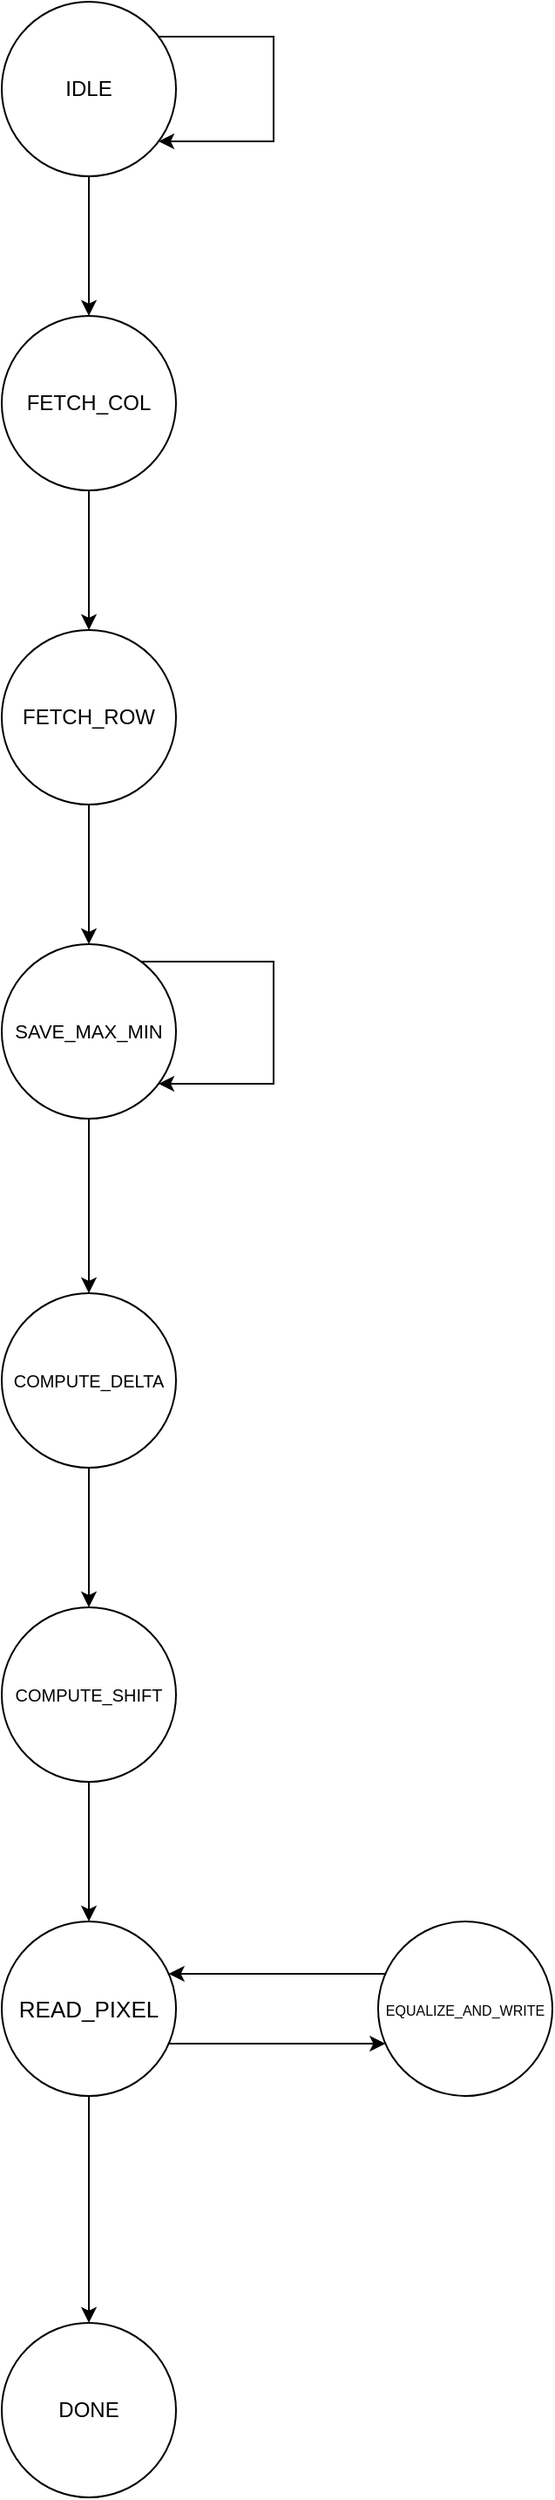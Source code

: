 <mxfile version="14.9.2" type="device"><diagram id="C5RBs43oDa-KdzZeNtuy" name="Page-1"><mxGraphModel dx="1422" dy="762" grid="1" gridSize="10" guides="1" tooltips="1" connect="1" arrows="1" fold="1" page="1" pageScale="1" pageWidth="827" pageHeight="1169" math="0" shadow="0"><root><mxCell id="WIyWlLk6GJQsqaUBKTNV-0"/><mxCell id="WIyWlLk6GJQsqaUBKTNV-1" parent="WIyWlLk6GJQsqaUBKTNV-0"/><mxCell id="NG1tB1cLcvoPEcm5Lu9O-2" value="" style="edgeStyle=orthogonalEdgeStyle;rounded=0;orthogonalLoop=1;jettySize=auto;html=1;" parent="WIyWlLk6GJQsqaUBKTNV-1" source="NG1tB1cLcvoPEcm5Lu9O-0" target="NG1tB1cLcvoPEcm5Lu9O-1" edge="1"><mxGeometry relative="1" as="geometry"/></mxCell><mxCell id="NG1tB1cLcvoPEcm5Lu9O-0" value="IDLE&lt;br&gt;" style="ellipse;whiteSpace=wrap;html=1;aspect=fixed;fixDash=0;autosize=0;" parent="WIyWlLk6GJQsqaUBKTNV-1" vertex="1"><mxGeometry x="364" y="40" width="100" height="100" as="geometry"/></mxCell><mxCell id="NG1tB1cLcvoPEcm5Lu9O-4" value="" style="edgeStyle=orthogonalEdgeStyle;rounded=0;orthogonalLoop=1;jettySize=auto;html=1;" parent="WIyWlLk6GJQsqaUBKTNV-1" source="NG1tB1cLcvoPEcm5Lu9O-1" target="NG1tB1cLcvoPEcm5Lu9O-3" edge="1"><mxGeometry relative="1" as="geometry"/></mxCell><mxCell id="NG1tB1cLcvoPEcm5Lu9O-1" value="FETCH_COL" style="ellipse;whiteSpace=wrap;html=1;aspect=fixed;fixDash=0;autosize=0;" parent="WIyWlLk6GJQsqaUBKTNV-1" vertex="1"><mxGeometry x="364" y="220" width="100" height="100" as="geometry"/></mxCell><mxCell id="NG1tB1cLcvoPEcm5Lu9O-10" value="" style="edgeStyle=orthogonalEdgeStyle;rounded=0;orthogonalLoop=1;jettySize=auto;html=1;" parent="WIyWlLk6GJQsqaUBKTNV-1" source="NG1tB1cLcvoPEcm5Lu9O-3" target="NG1tB1cLcvoPEcm5Lu9O-9" edge="1"><mxGeometry relative="1" as="geometry"/></mxCell><mxCell id="NG1tB1cLcvoPEcm5Lu9O-3" value="FETCH_ROW" style="ellipse;whiteSpace=wrap;html=1;aspect=fixed;fixDash=0;autosize=0;" parent="WIyWlLk6GJQsqaUBKTNV-1" vertex="1"><mxGeometry x="364" y="400" width="100" height="100" as="geometry"/></mxCell><mxCell id="NG1tB1cLcvoPEcm5Lu9O-6" value="DONE" style="ellipse;whiteSpace=wrap;html=1;aspect=fixed;fixDash=0;autosize=0;" parent="WIyWlLk6GJQsqaUBKTNV-1" vertex="1"><mxGeometry x="364" y="1370" width="100" height="100" as="geometry"/></mxCell><mxCell id="NG1tB1cLcvoPEcm5Lu9O-12" value="" style="edgeStyle=orthogonalEdgeStyle;rounded=0;orthogonalLoop=1;jettySize=auto;html=1;" parent="WIyWlLk6GJQsqaUBKTNV-1" source="NG1tB1cLcvoPEcm5Lu9O-9" target="NG1tB1cLcvoPEcm5Lu9O-11" edge="1"><mxGeometry relative="1" as="geometry"/></mxCell><mxCell id="NG1tB1cLcvoPEcm5Lu9O-9" value="&lt;font style=&quot;font-size: 11px&quot;&gt;SAVE_MAX_MIN&lt;/font&gt;" style="ellipse;whiteSpace=wrap;html=1;aspect=fixed;fixDash=0;autosize=0;" parent="WIyWlLk6GJQsqaUBKTNV-1" vertex="1"><mxGeometry x="364" y="580" width="100" height="100" as="geometry"/></mxCell><mxCell id="NG1tB1cLcvoPEcm5Lu9O-14" value="" style="edgeStyle=orthogonalEdgeStyle;rounded=0;orthogonalLoop=1;jettySize=auto;html=1;" parent="WIyWlLk6GJQsqaUBKTNV-1" source="NG1tB1cLcvoPEcm5Lu9O-11" target="NG1tB1cLcvoPEcm5Lu9O-13" edge="1"><mxGeometry relative="1" as="geometry"/></mxCell><mxCell id="NG1tB1cLcvoPEcm5Lu9O-11" value="&lt;font style=&quot;font-size: 10px&quot;&gt;COMPUTE_DELTA&lt;/font&gt;" style="ellipse;whiteSpace=wrap;html=1;aspect=fixed;fixDash=0;autosize=0;" parent="WIyWlLk6GJQsqaUBKTNV-1" vertex="1"><mxGeometry x="364" y="780" width="100" height="100" as="geometry"/></mxCell><mxCell id="NG1tB1cLcvoPEcm5Lu9O-16" value="" style="edgeStyle=orthogonalEdgeStyle;rounded=0;orthogonalLoop=1;jettySize=auto;html=1;" parent="WIyWlLk6GJQsqaUBKTNV-1" source="NG1tB1cLcvoPEcm5Lu9O-13" target="NG1tB1cLcvoPEcm5Lu9O-15" edge="1"><mxGeometry relative="1" as="geometry"/></mxCell><mxCell id="NG1tB1cLcvoPEcm5Lu9O-13" value="&lt;font style=&quot;font-size: 10px&quot;&gt;COMPUTE_SHIFT&lt;/font&gt;" style="ellipse;whiteSpace=wrap;html=1;aspect=fixed;fixDash=0;autosize=0;" parent="WIyWlLk6GJQsqaUBKTNV-1" vertex="1"><mxGeometry x="364" y="960" width="100" height="100" as="geometry"/></mxCell><mxCell id="NG1tB1cLcvoPEcm5Lu9O-18" style="edgeStyle=orthogonalEdgeStyle;rounded=0;orthogonalLoop=1;jettySize=auto;html=1;" parent="WIyWlLk6GJQsqaUBKTNV-1" source="NG1tB1cLcvoPEcm5Lu9O-15" target="NG1tB1cLcvoPEcm5Lu9O-6" edge="1"><mxGeometry relative="1" as="geometry"><Array as="points"><mxPoint x="414" y="1310"/><mxPoint x="414" y="1310"/></Array></mxGeometry></mxCell><mxCell id="BgT3NiG5PSGgQVsBcKzD-7" value="" style="edgeStyle=orthogonalEdgeStyle;rounded=0;orthogonalLoop=1;jettySize=auto;html=1;" edge="1" parent="WIyWlLk6GJQsqaUBKTNV-1" source="NG1tB1cLcvoPEcm5Lu9O-15" target="BgT3NiG5PSGgQVsBcKzD-2"><mxGeometry relative="1" as="geometry"><Array as="points"><mxPoint x="530" y="1210"/><mxPoint x="530" y="1210"/></Array></mxGeometry></mxCell><mxCell id="NG1tB1cLcvoPEcm5Lu9O-15" value="&lt;font style=&quot;font-size: 13px&quot;&gt;READ_PIXEL&lt;/font&gt;" style="ellipse;whiteSpace=wrap;html=1;aspect=fixed;fixDash=0;autosize=0;" parent="WIyWlLk6GJQsqaUBKTNV-1" vertex="1"><mxGeometry x="364" y="1140" width="100" height="100" as="geometry"/></mxCell><mxCell id="BgT3NiG5PSGgQVsBcKzD-0" style="edgeStyle=orthogonalEdgeStyle;rounded=0;orthogonalLoop=1;jettySize=auto;html=1;" edge="1" parent="WIyWlLk6GJQsqaUBKTNV-1" source="NG1tB1cLcvoPEcm5Lu9O-9" target="NG1tB1cLcvoPEcm5Lu9O-9"><mxGeometry relative="1" as="geometry"><Array as="points"><mxPoint x="520" y="590"/><mxPoint x="520" y="660"/></Array></mxGeometry></mxCell><mxCell id="BgT3NiG5PSGgQVsBcKzD-1" style="edgeStyle=orthogonalEdgeStyle;rounded=0;orthogonalLoop=1;jettySize=auto;html=1;" edge="1" parent="WIyWlLk6GJQsqaUBKTNV-1" source="NG1tB1cLcvoPEcm5Lu9O-0" target="NG1tB1cLcvoPEcm5Lu9O-0"><mxGeometry relative="1" as="geometry"><Array as="points"><mxPoint x="520" y="60"/><mxPoint x="520" y="120"/></Array></mxGeometry></mxCell><mxCell id="BgT3NiG5PSGgQVsBcKzD-8" value="" style="edgeStyle=orthogonalEdgeStyle;rounded=0;orthogonalLoop=1;jettySize=auto;html=1;" edge="1" parent="WIyWlLk6GJQsqaUBKTNV-1" source="BgT3NiG5PSGgQVsBcKzD-2" target="NG1tB1cLcvoPEcm5Lu9O-15"><mxGeometry relative="1" as="geometry"><Array as="points"><mxPoint x="550" y="1170"/><mxPoint x="550" y="1170"/></Array></mxGeometry></mxCell><mxCell id="BgT3NiG5PSGgQVsBcKzD-2" value="&lt;font style=&quot;font-size: 8px&quot;&gt;EQUALIZE_AND_WRITE&lt;/font&gt;" style="ellipse;whiteSpace=wrap;html=1;aspect=fixed;fixDash=0;autosize=0;" vertex="1" parent="WIyWlLk6GJQsqaUBKTNV-1"><mxGeometry x="580" y="1140" width="100" height="100" as="geometry"/></mxCell></root></mxGraphModel></diagram></mxfile>